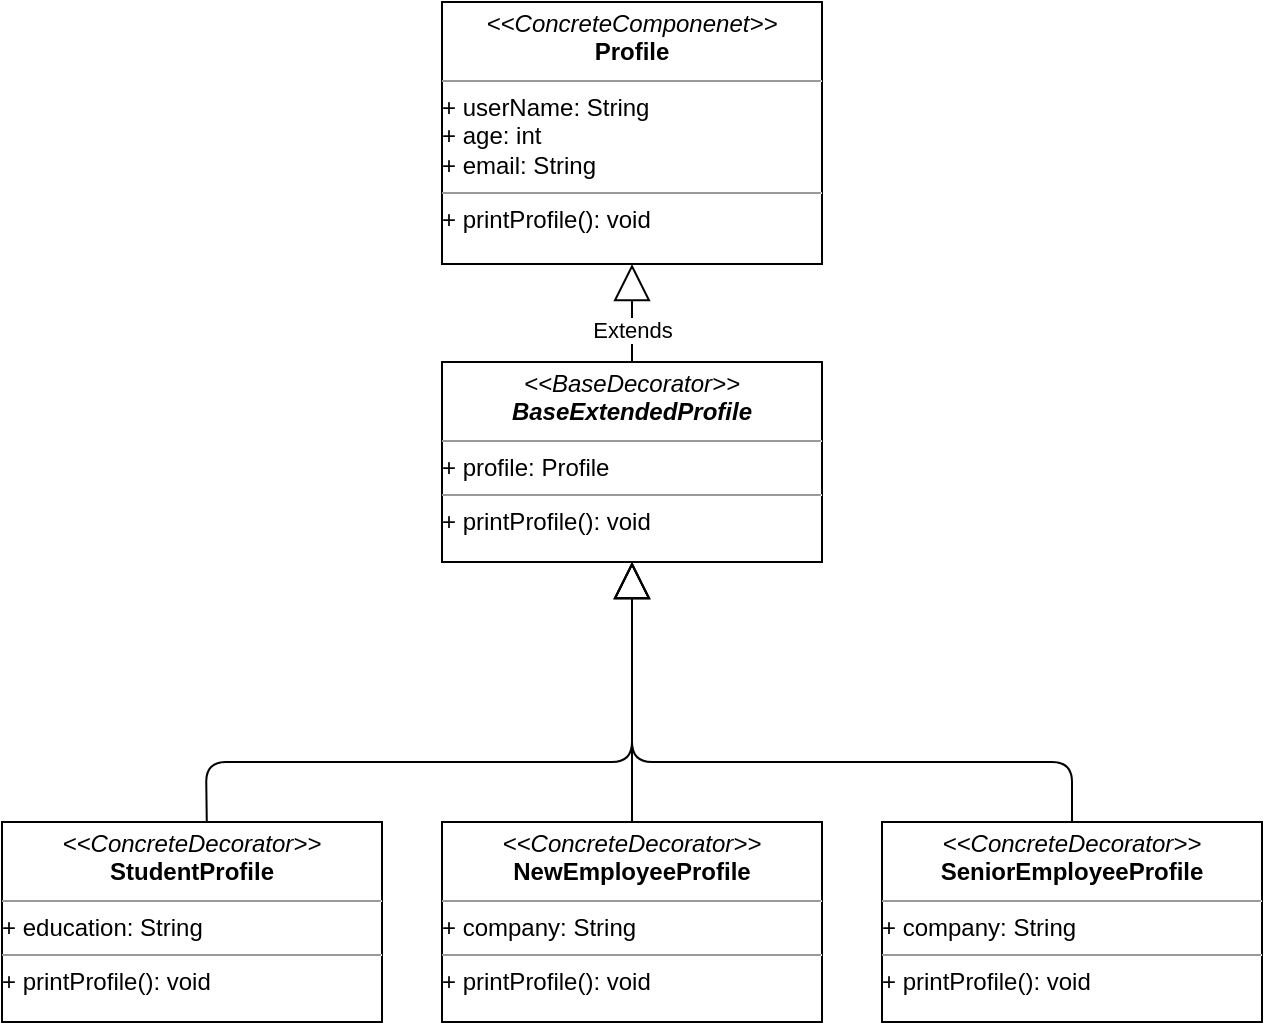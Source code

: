 <mxfile version="13.10.5" type="device"><diagram id="eFu0kXVhNxx291oazspN" name="Page-1"><mxGraphModel dx="1185" dy="659" grid="1" gridSize="10" guides="1" tooltips="1" connect="1" arrows="1" fold="1" page="1" pageScale="1" pageWidth="850" pageHeight="1100" math="0" shadow="0"><root><mxCell id="0"/><mxCell id="1" parent="0"/><mxCell id="WQzwqiJCJgAMtngjAsRQ-15" value="Extends" style="endArrow=block;endSize=16;endFill=0;html=1;exitX=0.5;exitY=0;exitDx=0;exitDy=0;entryX=0.5;entryY=1;entryDx=0;entryDy=0;" edge="1" parent="1" source="WQzwqiJCJgAMtngjAsRQ-42" target="WQzwqiJCJgAMtngjAsRQ-47"><mxGeometry x="-0.355" width="160" relative="1" as="geometry"><mxPoint x="425" y="270" as="sourcePoint"/><mxPoint x="425" y="218" as="targetPoint"/><mxPoint as="offset"/></mxGeometry></mxCell><mxCell id="WQzwqiJCJgAMtngjAsRQ-27" value="" style="endArrow=block;endSize=16;endFill=0;html=1;exitX=0.5;exitY=0;exitDx=0;exitDy=0;entryX=0.5;entryY=1;entryDx=0;entryDy=0;" edge="1" parent="1" source="WQzwqiJCJgAMtngjAsRQ-46" target="WQzwqiJCJgAMtngjAsRQ-42"><mxGeometry width="160" relative="1" as="geometry"><mxPoint x="630" y="590" as="sourcePoint"/><mxPoint x="425" y="250" as="targetPoint"/><Array as="points"><mxPoint x="645" y="480"/><mxPoint x="425" y="480"/></Array></mxGeometry></mxCell><mxCell id="WQzwqiJCJgAMtngjAsRQ-28" value="" style="endArrow=block;endSize=16;endFill=0;html=1;exitX=0.5;exitY=0;exitDx=0;exitDy=0;entryX=0.5;entryY=1;entryDx=0;entryDy=0;" edge="1" parent="1" source="WQzwqiJCJgAMtngjAsRQ-45" target="WQzwqiJCJgAMtngjAsRQ-42"><mxGeometry width="160" relative="1" as="geometry"><mxPoint x="425" y="590" as="sourcePoint"/><mxPoint x="435" y="260" as="targetPoint"/></mxGeometry></mxCell><mxCell id="WQzwqiJCJgAMtngjAsRQ-35" value="" style="endArrow=block;endSize=16;endFill=0;html=1;exitX=0.539;exitY=0.01;exitDx=0;exitDy=0;entryX=0.5;entryY=1;entryDx=0;entryDy=0;exitPerimeter=0;" edge="1" parent="1" source="WQzwqiJCJgAMtngjAsRQ-43" target="WQzwqiJCJgAMtngjAsRQ-42"><mxGeometry width="160" relative="1" as="geometry"><mxPoint x="240" y="590" as="sourcePoint"/><mxPoint x="580" y="480" as="targetPoint"/><Array as="points"><mxPoint x="212" y="480"/><mxPoint x="425" y="480"/></Array></mxGeometry></mxCell><mxCell id="WQzwqiJCJgAMtngjAsRQ-42" value="&lt;p style=&quot;margin: 0px ; margin-top: 4px ; text-align: center&quot;&gt;&lt;i&gt;&amp;lt;&amp;lt;BaseDecorator&amp;gt;&amp;gt;&lt;/i&gt;&lt;br&gt;&lt;i&gt;&lt;b&gt;BaseExtendedProfile&lt;/b&gt;&lt;/i&gt;&lt;/p&gt;&lt;hr size=&quot;1&quot;&gt;+ profile: Profile &lt;hr size=&quot;1&quot;&gt;+ printProfile(): void" style="verticalAlign=top;align=left;overflow=fill;fontSize=12;fontFamily=Helvetica;html=1;" vertex="1" parent="1"><mxGeometry x="330" y="280" width="190" height="100" as="geometry"/></mxCell><mxCell id="WQzwqiJCJgAMtngjAsRQ-43" value="&lt;p style=&quot;margin: 0px ; margin-top: 4px ; text-align: center&quot;&gt;&lt;i&gt;&amp;lt;&amp;lt;ConcreteDecorator&amp;gt;&amp;gt;&lt;/i&gt;&lt;br&gt;&lt;b&gt;StudentProfile&lt;/b&gt;&lt;/p&gt;&lt;hr size=&quot;1&quot;&gt;+ education: String&lt;hr size=&quot;1&quot;&gt;+ printProfile(): void" style="verticalAlign=top;align=left;overflow=fill;fontSize=12;fontFamily=Helvetica;html=1;" vertex="1" parent="1"><mxGeometry x="110" y="510" width="190" height="100" as="geometry"/></mxCell><mxCell id="WQzwqiJCJgAMtngjAsRQ-45" value="&lt;p style=&quot;margin: 0px ; margin-top: 4px ; text-align: center&quot;&gt;&lt;i&gt;&amp;lt;&amp;lt;ConcreteDecorator&amp;gt;&amp;gt;&lt;/i&gt;&lt;br&gt;&lt;b&gt;NewEmployeeProfile&lt;/b&gt;&lt;/p&gt;&lt;hr size=&quot;1&quot;&gt;+ company: String&lt;hr size=&quot;1&quot;&gt;+ printProfile(): void" style="verticalAlign=top;align=left;overflow=fill;fontSize=12;fontFamily=Helvetica;html=1;" vertex="1" parent="1"><mxGeometry x="330" y="510" width="190" height="100" as="geometry"/></mxCell><mxCell id="WQzwqiJCJgAMtngjAsRQ-46" value="&lt;p style=&quot;margin: 0px ; margin-top: 4px ; text-align: center&quot;&gt;&lt;i&gt;&amp;lt;&amp;lt;ConcreteDecorator&amp;gt;&amp;gt;&lt;/i&gt;&lt;br&gt;&lt;b&gt;SeniorEmployeeProfile&lt;/b&gt;&lt;/p&gt;&lt;hr size=&quot;1&quot;&gt;+ company: String&lt;hr size=&quot;1&quot;&gt;+ printProfile(): void" style="verticalAlign=top;align=left;overflow=fill;fontSize=12;fontFamily=Helvetica;html=1;" vertex="1" parent="1"><mxGeometry x="550" y="510" width="190" height="100" as="geometry"/></mxCell><mxCell id="WQzwqiJCJgAMtngjAsRQ-47" value="&lt;p style=&quot;margin: 0px ; margin-top: 4px ; text-align: center&quot;&gt;&lt;i&gt;&amp;lt;&amp;lt;ConcreteComponenet&amp;gt;&amp;gt;&lt;/i&gt;&lt;br&gt;&lt;b&gt;Profile&lt;/b&gt;&lt;/p&gt;&lt;hr size=&quot;1&quot;&gt;&lt;div&gt;+ userName: String&lt;/div&gt;&lt;div&gt;+ age: int&lt;/div&gt;&lt;div&gt;+ email: String&lt;/div&gt;&lt;hr size=&quot;1&quot;&gt;+ printProfile(): void" style="verticalAlign=top;align=left;overflow=fill;fontSize=12;fontFamily=Helvetica;html=1;" vertex="1" parent="1"><mxGeometry x="330" y="100" width="190" height="131" as="geometry"/></mxCell></root></mxGraphModel></diagram></mxfile>